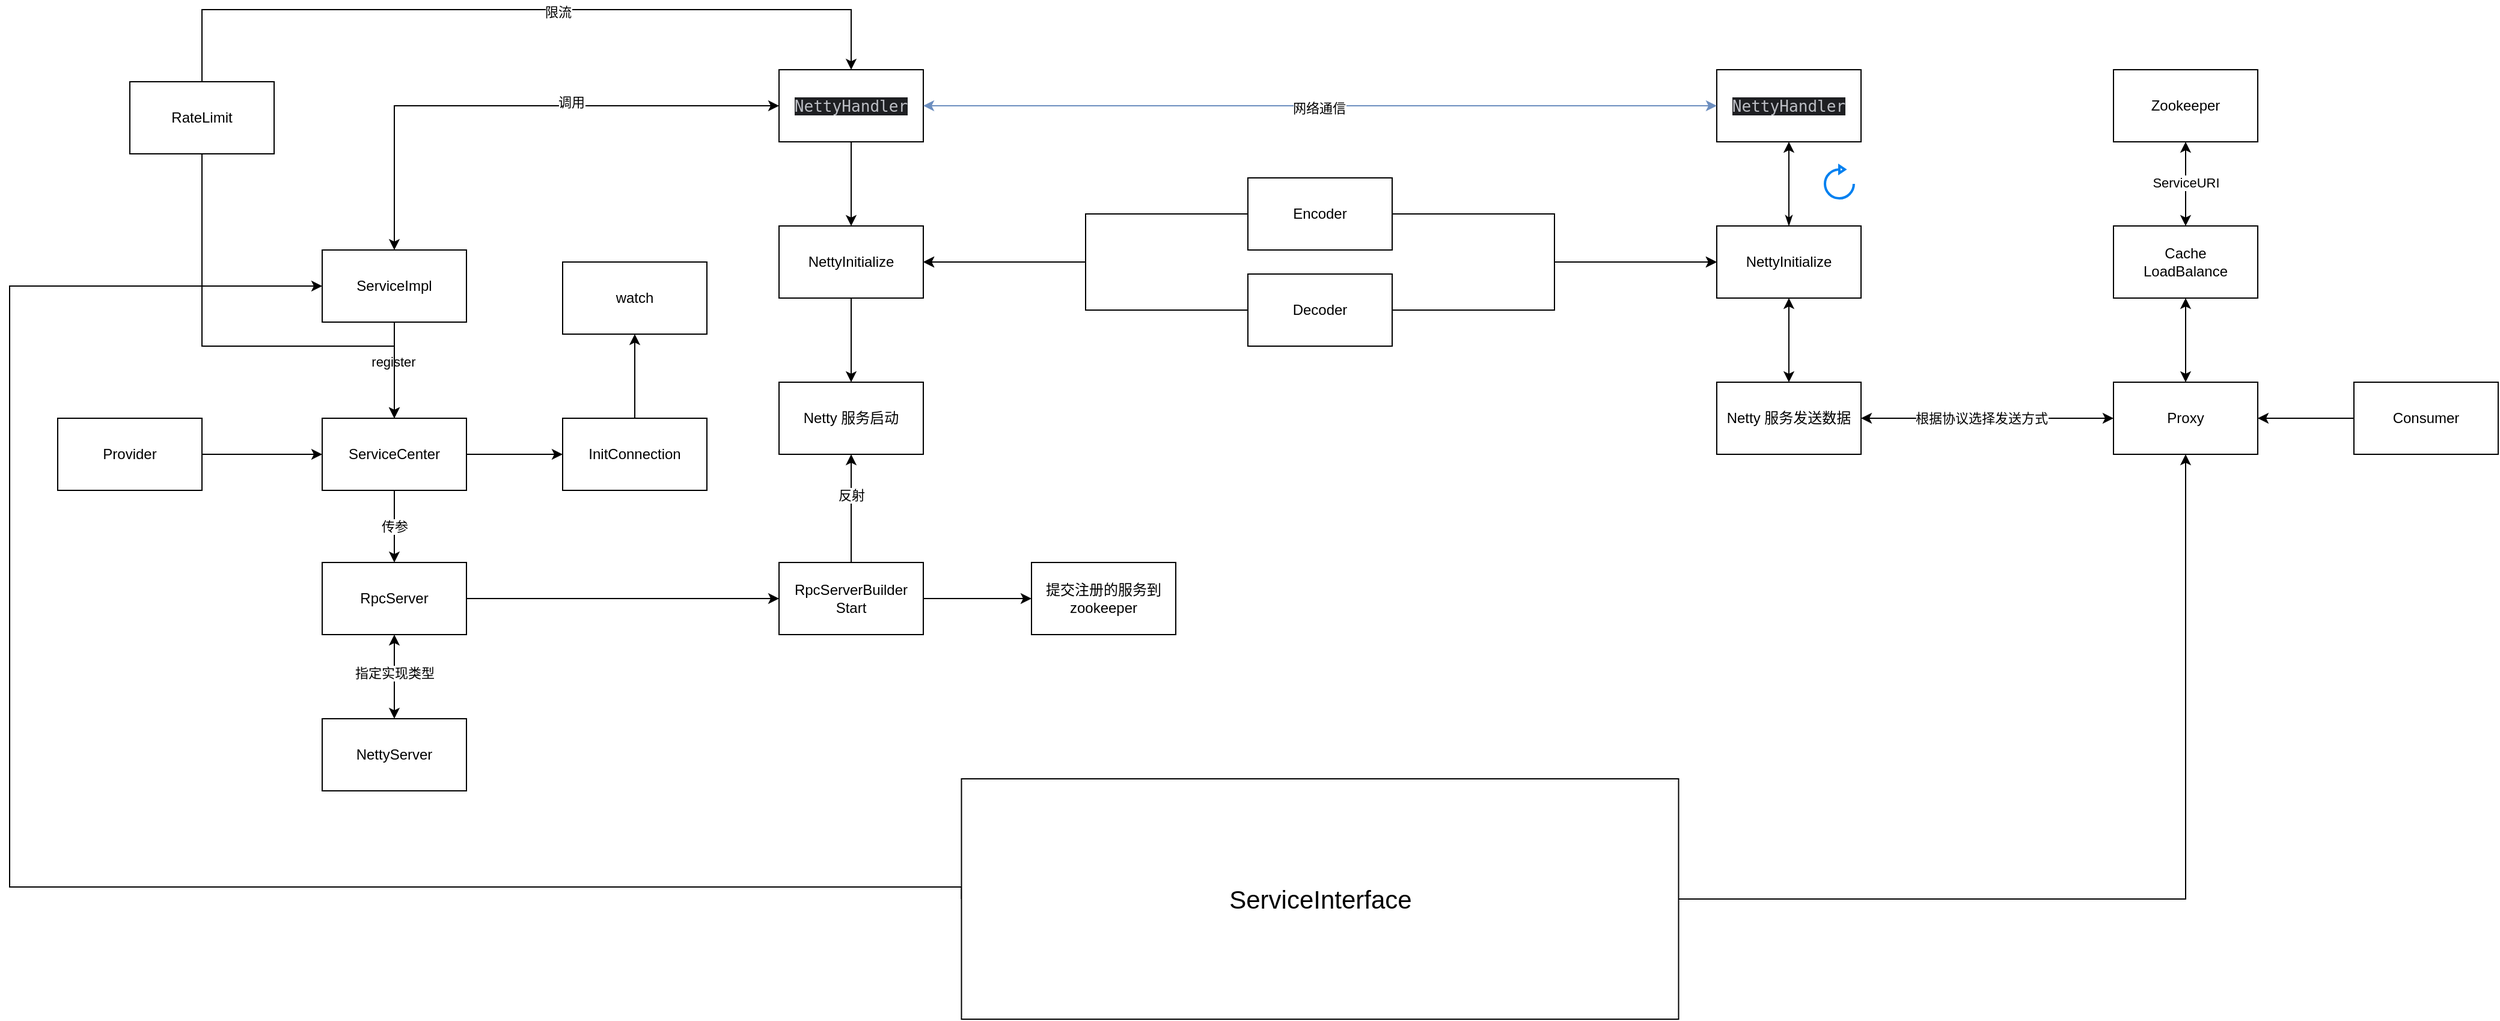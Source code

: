 <mxfile version="28.0.6">
  <diagram name="第 1 页" id="nPo2o0PRnlDx6VbOVV2b">
    <mxGraphModel dx="1188" dy="1812" grid="1" gridSize="10" guides="1" tooltips="1" connect="1" arrows="1" fold="1" page="1" pageScale="1" pageWidth="827" pageHeight="1169" math="0" shadow="0">
      <root>
        <mxCell id="0" />
        <mxCell id="1" parent="0" />
        <mxCell id="qvEVlxeyxFjj9wp3Fzey-3" value="" style="edgeStyle=orthogonalEdgeStyle;rounded=0;orthogonalLoop=1;jettySize=auto;html=1;" parent="1" source="qvEVlxeyxFjj9wp3Fzey-1" target="qvEVlxeyxFjj9wp3Fzey-2" edge="1">
          <mxGeometry relative="1" as="geometry" />
        </mxCell>
        <mxCell id="qvEVlxeyxFjj9wp3Fzey-1" value="Provider" style="rounded=0;whiteSpace=wrap;html=1;" parent="1" vertex="1">
          <mxGeometry x="80" y="280" width="120" height="60" as="geometry" />
        </mxCell>
        <mxCell id="qvEVlxeyxFjj9wp3Fzey-13" value="传参" style="edgeStyle=orthogonalEdgeStyle;rounded=0;orthogonalLoop=1;jettySize=auto;html=1;entryX=0.5;entryY=0;entryDx=0;entryDy=0;" parent="1" source="qvEVlxeyxFjj9wp3Fzey-2" target="qvEVlxeyxFjj9wp3Fzey-11" edge="1">
          <mxGeometry relative="1" as="geometry" />
        </mxCell>
        <mxCell id="qvEVlxeyxFjj9wp3Fzey-22" value="" style="edgeStyle=orthogonalEdgeStyle;rounded=0;orthogonalLoop=1;jettySize=auto;html=1;" parent="1" source="qvEVlxeyxFjj9wp3Fzey-2" target="qvEVlxeyxFjj9wp3Fzey-21" edge="1">
          <mxGeometry relative="1" as="geometry" />
        </mxCell>
        <mxCell id="qvEVlxeyxFjj9wp3Fzey-2" value="ServiceCenter" style="whiteSpace=wrap;html=1;rounded=0;" parent="1" vertex="1">
          <mxGeometry x="300" y="280" width="120" height="60" as="geometry" />
        </mxCell>
        <mxCell id="qvEVlxeyxFjj9wp3Fzey-8" style="edgeStyle=orthogonalEdgeStyle;rounded=0;orthogonalLoop=1;jettySize=auto;html=1;entryX=0.5;entryY=0;entryDx=0;entryDy=0;" parent="1" source="qvEVlxeyxFjj9wp3Fzey-6" target="qvEVlxeyxFjj9wp3Fzey-2" edge="1">
          <mxGeometry relative="1" as="geometry" />
        </mxCell>
        <mxCell id="qvEVlxeyxFjj9wp3Fzey-9" value="register" style="edgeLabel;html=1;align=center;verticalAlign=middle;resizable=0;points=[];" parent="qvEVlxeyxFjj9wp3Fzey-8" vertex="1" connectable="0">
          <mxGeometry x="-0.171" y="-1" relative="1" as="geometry">
            <mxPoint as="offset" />
          </mxGeometry>
        </mxCell>
        <mxCell id="qvEVlxeyxFjj9wp3Fzey-6" value="ServiceImpl" style="rounded=0;whiteSpace=wrap;html=1;" parent="1" vertex="1">
          <mxGeometry x="300" y="140" width="120" height="60" as="geometry" />
        </mxCell>
        <mxCell id="qvEVlxeyxFjj9wp3Fzey-20" value="" style="edgeStyle=orthogonalEdgeStyle;rounded=0;orthogonalLoop=1;jettySize=auto;html=1;" parent="1" source="qvEVlxeyxFjj9wp3Fzey-11" target="qvEVlxeyxFjj9wp3Fzey-19" edge="1">
          <mxGeometry relative="1" as="geometry" />
        </mxCell>
        <mxCell id="qvEVlxeyxFjj9wp3Fzey-11" value="RpcServer" style="whiteSpace=wrap;html=1;rounded=0;" parent="1" vertex="1">
          <mxGeometry x="300" y="400" width="120" height="60" as="geometry" />
        </mxCell>
        <mxCell id="qvEVlxeyxFjj9wp3Fzey-14" value="NettyServer" style="rounded=0;whiteSpace=wrap;html=1;" parent="1" vertex="1">
          <mxGeometry x="300" y="530" width="120" height="60" as="geometry" />
        </mxCell>
        <mxCell id="qvEVlxeyxFjj9wp3Fzey-16" value="" style="endArrow=classic;startArrow=classic;html=1;rounded=0;entryX=0.5;entryY=1;entryDx=0;entryDy=0;exitX=0.5;exitY=0;exitDx=0;exitDy=0;" parent="1" source="qvEVlxeyxFjj9wp3Fzey-14" target="qvEVlxeyxFjj9wp3Fzey-11" edge="1">
          <mxGeometry width="50" height="50" relative="1" as="geometry">
            <mxPoint x="200" y="590" as="sourcePoint" />
            <mxPoint x="250" y="540" as="targetPoint" />
          </mxGeometry>
        </mxCell>
        <mxCell id="qvEVlxeyxFjj9wp3Fzey-17" value="指定实现类型" style="edgeLabel;html=1;align=center;verticalAlign=middle;resizable=0;points=[];" parent="qvEVlxeyxFjj9wp3Fzey-16" vertex="1" connectable="0">
          <mxGeometry x="0.1" relative="1" as="geometry">
            <mxPoint as="offset" />
          </mxGeometry>
        </mxCell>
        <mxCell id="qvEVlxeyxFjj9wp3Fzey-26" style="edgeStyle=orthogonalEdgeStyle;rounded=0;orthogonalLoop=1;jettySize=auto;html=1;entryX=0.5;entryY=1;entryDx=0;entryDy=0;" parent="1" source="qvEVlxeyxFjj9wp3Fzey-19" target="qvEVlxeyxFjj9wp3Fzey-25" edge="1">
          <mxGeometry relative="1" as="geometry" />
        </mxCell>
        <mxCell id="qvEVlxeyxFjj9wp3Fzey-27" value="反射" style="edgeLabel;html=1;align=center;verticalAlign=middle;resizable=0;points=[];" parent="qvEVlxeyxFjj9wp3Fzey-26" vertex="1" connectable="0">
          <mxGeometry x="0.246" relative="1" as="geometry">
            <mxPoint as="offset" />
          </mxGeometry>
        </mxCell>
        <mxCell id="qvEVlxeyxFjj9wp3Fzey-19" value="RpcServerBuilder&lt;div&gt;Start&lt;/div&gt;" style="whiteSpace=wrap;html=1;rounded=0;" parent="1" vertex="1">
          <mxGeometry x="680" y="400" width="120" height="60" as="geometry" />
        </mxCell>
        <mxCell id="qvEVlxeyxFjj9wp3Fzey-42" style="edgeStyle=orthogonalEdgeStyle;rounded=0;orthogonalLoop=1;jettySize=auto;html=1;entryX=0.5;entryY=1;entryDx=0;entryDy=0;" parent="1" source="qvEVlxeyxFjj9wp3Fzey-21" target="qvEVlxeyxFjj9wp3Fzey-40" edge="1">
          <mxGeometry relative="1" as="geometry" />
        </mxCell>
        <mxCell id="qvEVlxeyxFjj9wp3Fzey-21" value="InitConnection" style="whiteSpace=wrap;html=1;rounded=0;" parent="1" vertex="1">
          <mxGeometry x="500" y="280" width="120" height="60" as="geometry" />
        </mxCell>
        <mxCell id="qvEVlxeyxFjj9wp3Fzey-23" value="提交注册的服务到&lt;div&gt;zookeeper&lt;/div&gt;" style="whiteSpace=wrap;html=1;rounded=0;" parent="1" vertex="1">
          <mxGeometry x="890" y="400" width="120" height="60" as="geometry" />
        </mxCell>
        <mxCell id="qvEVlxeyxFjj9wp3Fzey-32" style="edgeStyle=orthogonalEdgeStyle;rounded=0;orthogonalLoop=1;jettySize=auto;html=1;exitX=1;exitY=0.5;exitDx=0;exitDy=0;entryX=0;entryY=0.5;entryDx=0;entryDy=0;" parent="1" source="qvEVlxeyxFjj9wp3Fzey-19" target="qvEVlxeyxFjj9wp3Fzey-23" edge="1">
          <mxGeometry relative="1" as="geometry" />
        </mxCell>
        <mxCell id="qvEVlxeyxFjj9wp3Fzey-25" value="Netty 服务启动" style="whiteSpace=wrap;html=1;rounded=0;" parent="1" vertex="1">
          <mxGeometry x="680" y="250" width="120" height="60" as="geometry" />
        </mxCell>
        <mxCell id="qvEVlxeyxFjj9wp3Fzey-29" style="edgeStyle=orthogonalEdgeStyle;rounded=0;orthogonalLoop=1;jettySize=auto;html=1;entryX=0.5;entryY=0;entryDx=0;entryDy=0;" parent="1" source="qvEVlxeyxFjj9wp3Fzey-28" target="qvEVlxeyxFjj9wp3Fzey-25" edge="1">
          <mxGeometry relative="1" as="geometry" />
        </mxCell>
        <mxCell id="qvEVlxeyxFjj9wp3Fzey-28" value="NettyInitialize" style="whiteSpace=wrap;html=1;rounded=0;" parent="1" vertex="1">
          <mxGeometry x="680" y="120" width="120" height="60" as="geometry" />
        </mxCell>
        <mxCell id="qvEVlxeyxFjj9wp3Fzey-31" style="edgeStyle=orthogonalEdgeStyle;rounded=0;orthogonalLoop=1;jettySize=auto;html=1;entryX=0.5;entryY=0;entryDx=0;entryDy=0;" parent="1" source="qvEVlxeyxFjj9wp3Fzey-30" target="qvEVlxeyxFjj9wp3Fzey-28" edge="1">
          <mxGeometry relative="1" as="geometry" />
        </mxCell>
        <mxCell id="qvEVlxeyxFjj9wp3Fzey-33" style="edgeStyle=orthogonalEdgeStyle;rounded=0;orthogonalLoop=1;jettySize=auto;html=1;entryX=0.5;entryY=0;entryDx=0;entryDy=0;startArrow=classic;startFill=1;" parent="1" source="qvEVlxeyxFjj9wp3Fzey-30" target="qvEVlxeyxFjj9wp3Fzey-6" edge="1">
          <mxGeometry relative="1" as="geometry" />
        </mxCell>
        <mxCell id="qvEVlxeyxFjj9wp3Fzey-34" value="调用" style="edgeLabel;html=1;align=center;verticalAlign=middle;resizable=0;points=[];" parent="qvEVlxeyxFjj9wp3Fzey-33" vertex="1" connectable="0">
          <mxGeometry x="-0.213" y="-3" relative="1" as="geometry">
            <mxPoint as="offset" />
          </mxGeometry>
        </mxCell>
        <mxCell id="qvEVlxeyxFjj9wp3Fzey-30" value="&lt;div style=&quot;background-color:#1e1f22;color:#bcbec4&quot;&gt;&lt;pre style=&quot;font-family:&#39;JetBrains Mono&#39;,monospace;font-size:9.8pt;&quot;&gt;NettyHandler&lt;/pre&gt;&lt;/div&gt;" style="whiteSpace=wrap;html=1;" parent="1" vertex="1">
          <mxGeometry x="680" y="-10" width="120" height="60" as="geometry" />
        </mxCell>
        <mxCell id="qvEVlxeyxFjj9wp3Fzey-38" style="edgeStyle=orthogonalEdgeStyle;rounded=0;orthogonalLoop=1;jettySize=auto;html=1;entryX=1;entryY=0.5;entryDx=0;entryDy=0;" parent="1" source="qvEVlxeyxFjj9wp3Fzey-36" target="qvEVlxeyxFjj9wp3Fzey-28" edge="1">
          <mxGeometry relative="1" as="geometry" />
        </mxCell>
        <mxCell id="qvEVlxeyxFjj9wp3Fzey-52" style="edgeStyle=orthogonalEdgeStyle;rounded=0;orthogonalLoop=1;jettySize=auto;html=1;entryX=0;entryY=0.5;entryDx=0;entryDy=0;" parent="1" source="qvEVlxeyxFjj9wp3Fzey-36" target="qvEVlxeyxFjj9wp3Fzey-51" edge="1">
          <mxGeometry relative="1" as="geometry" />
        </mxCell>
        <mxCell id="qvEVlxeyxFjj9wp3Fzey-36" value="Encoder" style="whiteSpace=wrap;html=1;rounded=0;" parent="1" vertex="1">
          <mxGeometry x="1070" y="80" width="120" height="60" as="geometry" />
        </mxCell>
        <mxCell id="qvEVlxeyxFjj9wp3Fzey-39" style="edgeStyle=orthogonalEdgeStyle;rounded=0;orthogonalLoop=1;jettySize=auto;html=1;entryX=1;entryY=0.5;entryDx=0;entryDy=0;" parent="1" source="qvEVlxeyxFjj9wp3Fzey-37" target="qvEVlxeyxFjj9wp3Fzey-28" edge="1">
          <mxGeometry relative="1" as="geometry" />
        </mxCell>
        <mxCell id="qvEVlxeyxFjj9wp3Fzey-53" style="edgeStyle=orthogonalEdgeStyle;rounded=0;orthogonalLoop=1;jettySize=auto;html=1;entryX=0;entryY=0.5;entryDx=0;entryDy=0;" parent="1" source="qvEVlxeyxFjj9wp3Fzey-37" target="qvEVlxeyxFjj9wp3Fzey-51" edge="1">
          <mxGeometry relative="1" as="geometry" />
        </mxCell>
        <mxCell id="qvEVlxeyxFjj9wp3Fzey-37" value="Decoder" style="whiteSpace=wrap;html=1;rounded=0;" parent="1" vertex="1">
          <mxGeometry x="1070" y="160" width="120" height="60" as="geometry" />
        </mxCell>
        <mxCell id="qvEVlxeyxFjj9wp3Fzey-40" value="watch" style="whiteSpace=wrap;html=1;rounded=0;" parent="1" vertex="1">
          <mxGeometry x="500" y="150" width="120" height="60" as="geometry" />
        </mxCell>
        <mxCell id="qvEVlxeyxFjj9wp3Fzey-43" value="&lt;div style=&quot;background-color:#1e1f22;color:#bcbec4&quot;&gt;&lt;pre style=&quot;font-family:&#39;JetBrains Mono&#39;,monospace;font-size:9.8pt;&quot;&gt;NettyHandler&lt;/pre&gt;&lt;/div&gt;" style="whiteSpace=wrap;html=1;" parent="1" vertex="1">
          <mxGeometry x="1460" y="-10" width="120" height="60" as="geometry" />
        </mxCell>
        <mxCell id="qvEVlxeyxFjj9wp3Fzey-44" value="" style="endArrow=classic;startArrow=classic;html=1;rounded=0;exitX=1;exitY=0.5;exitDx=0;exitDy=0;entryX=0;entryY=0.5;entryDx=0;entryDy=0;fillColor=#dae8fc;strokeColor=#6c8ebf;" parent="1" source="qvEVlxeyxFjj9wp3Fzey-30" target="qvEVlxeyxFjj9wp3Fzey-43" edge="1">
          <mxGeometry width="50" height="50" relative="1" as="geometry">
            <mxPoint x="980" y="20" as="sourcePoint" />
            <mxPoint x="1030" y="-30" as="targetPoint" />
          </mxGeometry>
        </mxCell>
        <mxCell id="qvEVlxeyxFjj9wp3Fzey-45" value="网络通信" style="edgeLabel;html=1;align=center;verticalAlign=middle;resizable=0;points=[];" parent="qvEVlxeyxFjj9wp3Fzey-44" vertex="1" connectable="0">
          <mxGeometry x="-0.004" y="-2" relative="1" as="geometry">
            <mxPoint as="offset" />
          </mxGeometry>
        </mxCell>
        <mxCell id="qvEVlxeyxFjj9wp3Fzey-56" style="edgeStyle=orthogonalEdgeStyle;rounded=0;orthogonalLoop=1;jettySize=auto;html=1;entryX=0.5;entryY=1;entryDx=0;entryDy=0;startArrow=classic;startFill=1;" parent="1" source="qvEVlxeyxFjj9wp3Fzey-49" target="qvEVlxeyxFjj9wp3Fzey-51" edge="1">
          <mxGeometry relative="1" as="geometry" />
        </mxCell>
        <mxCell id="qvEVlxeyxFjj9wp3Fzey-49" value="Netty 服务发送数据" style="whiteSpace=wrap;html=1;rounded=0;" parent="1" vertex="1">
          <mxGeometry x="1460" y="250" width="120" height="60" as="geometry" />
        </mxCell>
        <mxCell id="qvEVlxeyxFjj9wp3Fzey-57" style="edgeStyle=orthogonalEdgeStyle;rounded=0;orthogonalLoop=1;jettySize=auto;html=1;entryX=0.5;entryY=1;entryDx=0;entryDy=0;startArrow=classicThin;startFill=1;" parent="1" source="qvEVlxeyxFjj9wp3Fzey-51" target="qvEVlxeyxFjj9wp3Fzey-43" edge="1">
          <mxGeometry relative="1" as="geometry" />
        </mxCell>
        <mxCell id="qvEVlxeyxFjj9wp3Fzey-51" value="NettyInitialize" style="whiteSpace=wrap;html=1;rounded=0;" parent="1" vertex="1">
          <mxGeometry x="1460" y="120" width="120" height="60" as="geometry" />
        </mxCell>
        <mxCell id="qvEVlxeyxFjj9wp3Fzey-63" value="" style="edgeStyle=orthogonalEdgeStyle;rounded=0;orthogonalLoop=1;jettySize=auto;html=1;" parent="1" source="qvEVlxeyxFjj9wp3Fzey-58" target="qvEVlxeyxFjj9wp3Fzey-62" edge="1">
          <mxGeometry relative="1" as="geometry" />
        </mxCell>
        <mxCell id="qvEVlxeyxFjj9wp3Fzey-58" value="Consumer" style="rounded=0;whiteSpace=wrap;html=1;" parent="1" vertex="1">
          <mxGeometry x="1990" y="250" width="120" height="60" as="geometry" />
        </mxCell>
        <mxCell id="qvEVlxeyxFjj9wp3Fzey-60" style="edgeStyle=orthogonalEdgeStyle;rounded=0;orthogonalLoop=1;jettySize=auto;html=1;entryX=0;entryY=0.5;entryDx=0;entryDy=0;exitX=0;exitY=0.5;exitDx=0;exitDy=0;" parent="1" source="qvEVlxeyxFjj9wp3Fzey-59" target="qvEVlxeyxFjj9wp3Fzey-6" edge="1">
          <mxGeometry relative="1" as="geometry">
            <Array as="points">
              <mxPoint x="832" y="670" />
              <mxPoint x="40" y="670" />
              <mxPoint x="40" y="170" />
            </Array>
          </mxGeometry>
        </mxCell>
        <mxCell id="qvEVlxeyxFjj9wp3Fzey-64" style="edgeStyle=orthogonalEdgeStyle;rounded=0;orthogonalLoop=1;jettySize=auto;html=1;exitX=1;exitY=0.5;exitDx=0;exitDy=0;entryX=0.5;entryY=1;entryDx=0;entryDy=0;" parent="1" source="qvEVlxeyxFjj9wp3Fzey-59" target="qvEVlxeyxFjj9wp3Fzey-62" edge="1">
          <mxGeometry relative="1" as="geometry" />
        </mxCell>
        <mxCell id="qvEVlxeyxFjj9wp3Fzey-59" value="&lt;font style=&quot;font-size: 21px;&quot;&gt;ServiceInterface&lt;/font&gt;" style="rounded=0;whiteSpace=wrap;html=1;" parent="1" vertex="1">
          <mxGeometry x="831.75" y="580" width="596.5" height="200" as="geometry" />
        </mxCell>
        <mxCell id="qvEVlxeyxFjj9wp3Fzey-70" style="edgeStyle=orthogonalEdgeStyle;rounded=0;orthogonalLoop=1;jettySize=auto;html=1;entryX=1;entryY=0.5;entryDx=0;entryDy=0;startArrow=classic;startFill=1;" parent="1" source="qvEVlxeyxFjj9wp3Fzey-62" target="qvEVlxeyxFjj9wp3Fzey-49" edge="1">
          <mxGeometry relative="1" as="geometry" />
        </mxCell>
        <mxCell id="qvEVlxeyxFjj9wp3Fzey-75" value="根据协议选择发送方式" style="edgeLabel;html=1;align=center;verticalAlign=middle;resizable=0;points=[];" parent="qvEVlxeyxFjj9wp3Fzey-70" vertex="1" connectable="0">
          <mxGeometry x="0.175" y="1" relative="1" as="geometry">
            <mxPoint x="13" y="-1" as="offset" />
          </mxGeometry>
        </mxCell>
        <mxCell id="qvEVlxeyxFjj9wp3Fzey-62" value="Proxy" style="whiteSpace=wrap;html=1;rounded=0;" parent="1" vertex="1">
          <mxGeometry x="1790" y="250" width="120" height="60" as="geometry" />
        </mxCell>
        <mxCell id="qvEVlxeyxFjj9wp3Fzey-66" value="Zookeeper" style="whiteSpace=wrap;html=1;rounded=0;" parent="1" vertex="1">
          <mxGeometry x="1790" y="-10" width="120" height="60" as="geometry" />
        </mxCell>
        <mxCell id="qvEVlxeyxFjj9wp3Fzey-73" style="rounded=0;orthogonalLoop=1;jettySize=auto;html=1;entryX=0.5;entryY=0;entryDx=0;entryDy=0;startArrow=classic;startFill=1;" parent="1" source="qvEVlxeyxFjj9wp3Fzey-71" target="qvEVlxeyxFjj9wp3Fzey-62" edge="1">
          <mxGeometry relative="1" as="geometry" />
        </mxCell>
        <mxCell id="qvEVlxeyxFjj9wp3Fzey-71" value="Cache&lt;div&gt;LoadBalance&lt;/div&gt;" style="whiteSpace=wrap;html=1;rounded=0;" parent="1" vertex="1">
          <mxGeometry x="1790" y="120" width="120" height="60" as="geometry" />
        </mxCell>
        <mxCell id="qvEVlxeyxFjj9wp3Fzey-72" value="" style="endArrow=classic;startArrow=classic;html=1;rounded=0;entryX=0.5;entryY=1;entryDx=0;entryDy=0;exitX=0.5;exitY=0;exitDx=0;exitDy=0;" parent="1" source="qvEVlxeyxFjj9wp3Fzey-71" target="qvEVlxeyxFjj9wp3Fzey-66" edge="1">
          <mxGeometry width="50" height="50" relative="1" as="geometry">
            <mxPoint x="1722" y="150" as="sourcePoint" />
            <mxPoint x="1772" y="100" as="targetPoint" />
          </mxGeometry>
        </mxCell>
        <mxCell id="qvEVlxeyxFjj9wp3Fzey-74" value="ServiceURI" style="edgeLabel;html=1;align=center;verticalAlign=middle;resizable=0;points=[];" parent="qvEVlxeyxFjj9wp3Fzey-72" vertex="1" connectable="0">
          <mxGeometry x="0.047" relative="1" as="geometry">
            <mxPoint as="offset" />
          </mxGeometry>
        </mxCell>
        <mxCell id="Y1vPbgsseN96M4vT2CLB-2" value="" style="html=1;verticalLabelPosition=bottom;align=center;labelBackgroundColor=#ffffff;verticalAlign=top;strokeWidth=2;strokeColor=#0080F0;shadow=0;dashed=0;shape=mxgraph.ios7.icons.reload;" parent="1" vertex="1">
          <mxGeometry x="1550" y="70" width="24" height="27" as="geometry" />
        </mxCell>
        <mxCell id="LUDojROn2vz9iZoSnnhp-3" style="edgeStyle=orthogonalEdgeStyle;rounded=0;orthogonalLoop=1;jettySize=auto;html=1;entryX=0.5;entryY=0;entryDx=0;entryDy=0;" edge="1" parent="1" source="LUDojROn2vz9iZoSnnhp-1" target="qvEVlxeyxFjj9wp3Fzey-30">
          <mxGeometry relative="1" as="geometry">
            <Array as="points">
              <mxPoint x="200" y="-60" />
              <mxPoint x="740" y="-60" />
            </Array>
          </mxGeometry>
        </mxCell>
        <mxCell id="LUDojROn2vz9iZoSnnhp-4" value="限流" style="edgeLabel;html=1;align=center;verticalAlign=middle;resizable=0;points=[];" vertex="1" connectable="0" parent="LUDojROn2vz9iZoSnnhp-3">
          <mxGeometry x="0.095" y="-2" relative="1" as="geometry">
            <mxPoint as="offset" />
          </mxGeometry>
        </mxCell>
        <mxCell id="LUDojROn2vz9iZoSnnhp-1" value="RateLimit" style="whiteSpace=wrap;html=1;rounded=0;" vertex="1" parent="1">
          <mxGeometry x="140" width="120" height="60" as="geometry" />
        </mxCell>
        <mxCell id="LUDojROn2vz9iZoSnnhp-2" style="edgeStyle=orthogonalEdgeStyle;rounded=0;orthogonalLoop=1;jettySize=auto;html=1;entryX=0.5;entryY=0;entryDx=0;entryDy=0;exitX=0.5;exitY=1;exitDx=0;exitDy=0;" edge="1" parent="1" source="LUDojROn2vz9iZoSnnhp-1" target="qvEVlxeyxFjj9wp3Fzey-2">
          <mxGeometry relative="1" as="geometry">
            <Array as="points">
              <mxPoint x="200" y="220" />
              <mxPoint x="360" y="220" />
            </Array>
          </mxGeometry>
        </mxCell>
      </root>
    </mxGraphModel>
  </diagram>
</mxfile>
